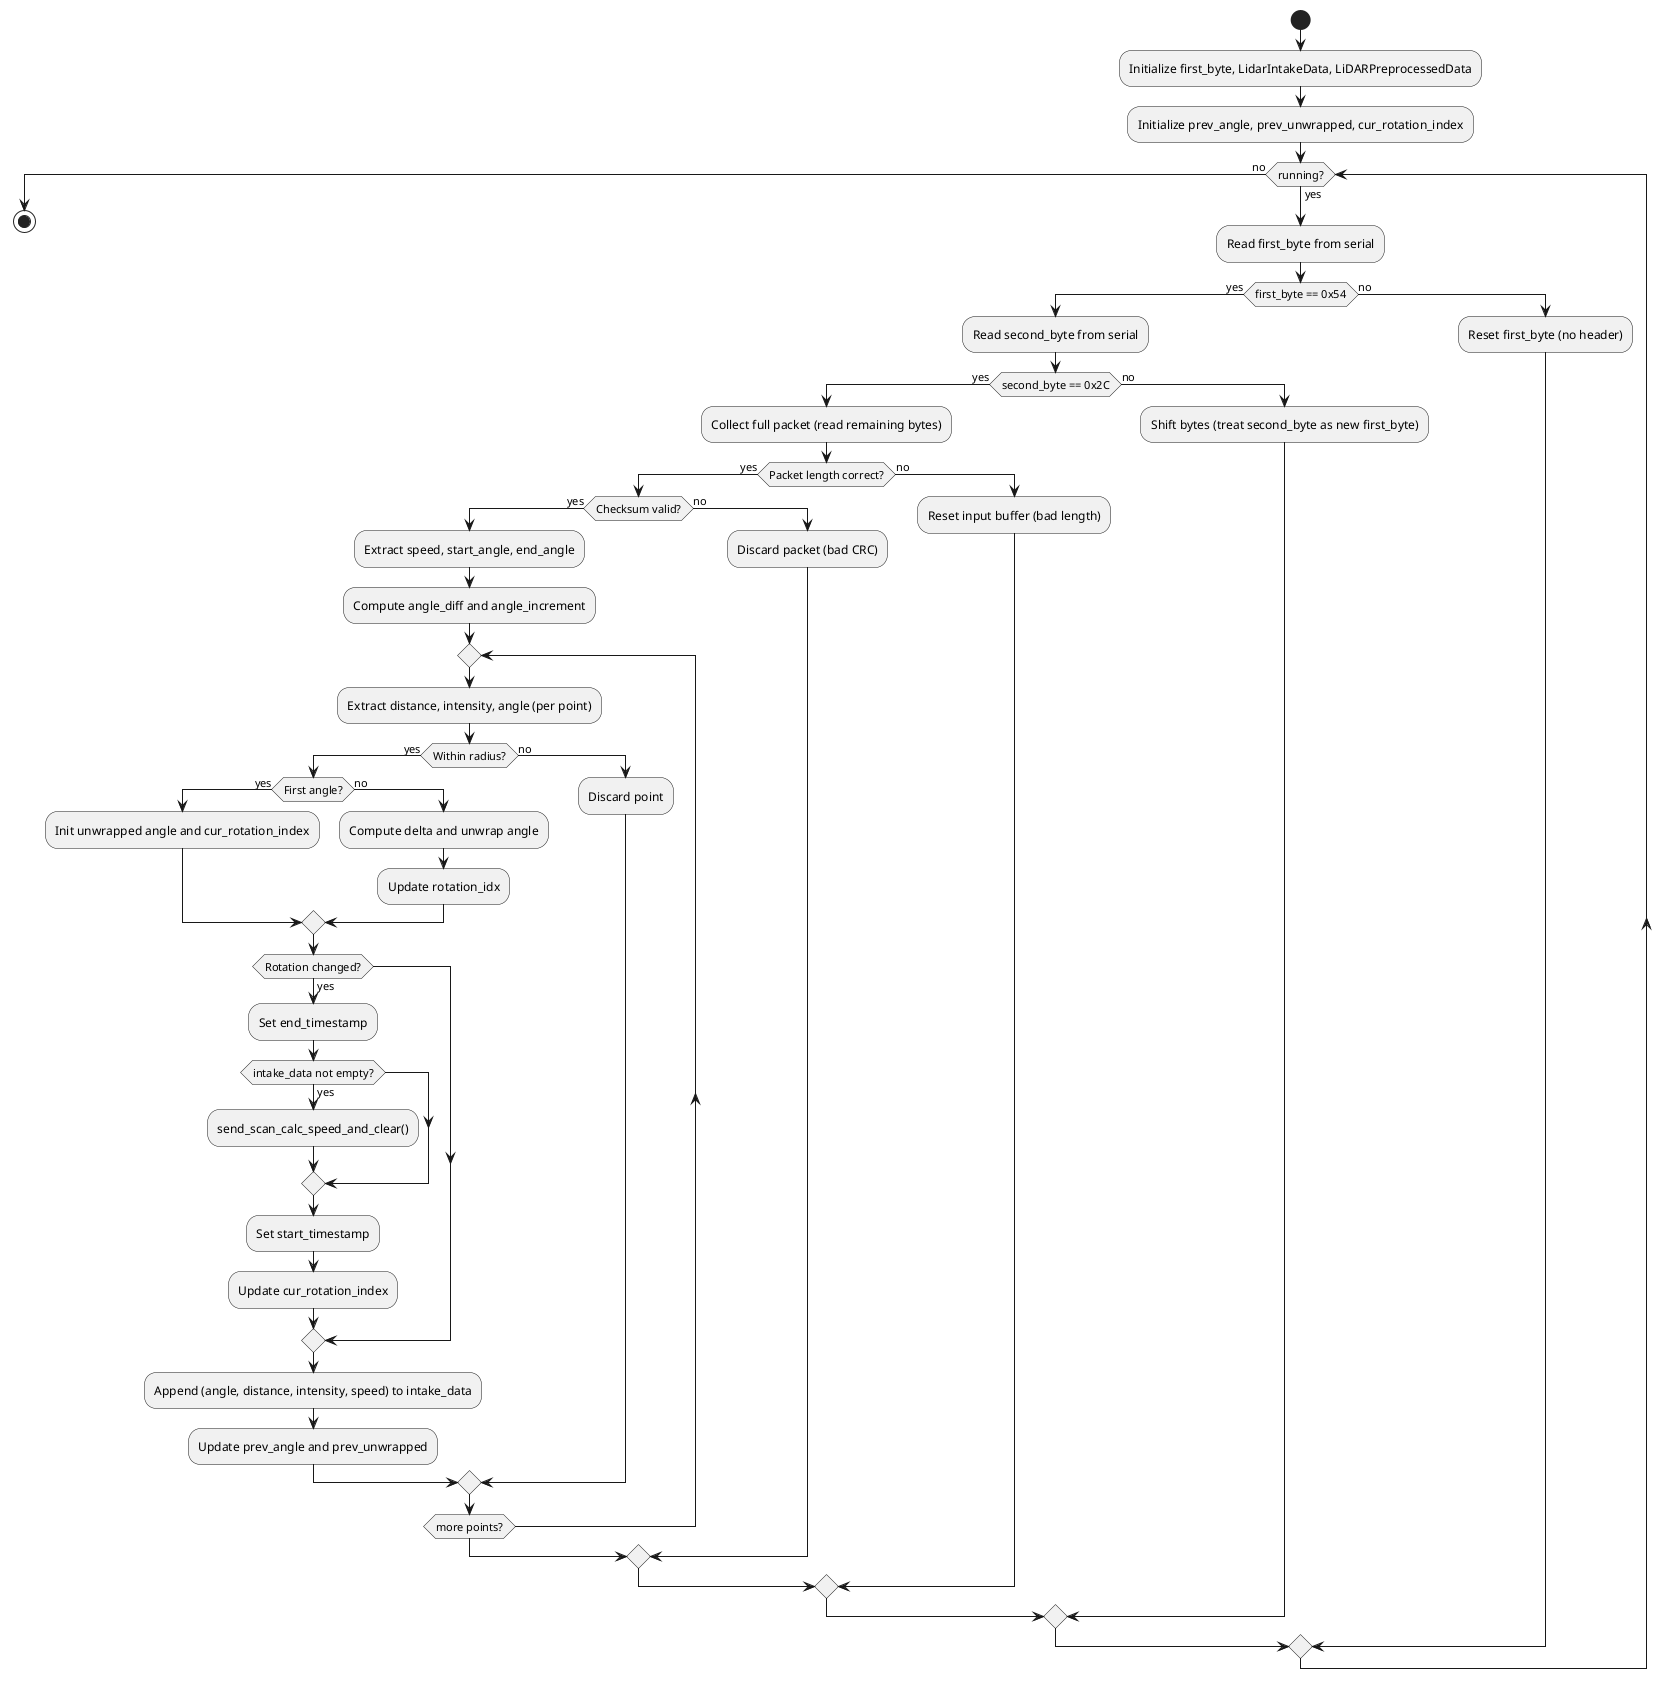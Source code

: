 @startuml
start
:Initialize first_byte, LidarIntakeData, LiDARPreprocessedData;
:Initialize prev_angle, prev_unwrapped, cur_rotation_index;

while (running?) is (yes)
  :Read first_byte from serial;
  if (first_byte == 0x54) then (yes)
    :Read second_byte from serial;
    if (second_byte == 0x2C) then (yes)
      :Collect full packet (read remaining bytes);
      if (Packet length correct?) then (yes)
        if (Checksum valid?) then (yes)
          :Extract speed, start_angle, end_angle;
          :Compute angle_diff and angle_increment;

          repeat
            :Extract distance, intensity, angle (per point);
            if (Within radius?) then (yes)
              if (First angle?) then (yes)
                :Init unwrapped angle and cur_rotation_index;
              else (no)
                :Compute delta and unwrap angle;
                :Update rotation_idx;
              endif

              if (Rotation changed?) then (yes)
                :Set end_timestamp;
                if (intake_data not empty?) then (yes)
                  :send_scan_calc_speed_and_clear();
                endif
                :Set start_timestamp;
                :Update cur_rotation_index;
              endif

              :Append (angle, distance, intensity, speed) to intake_data;
              :Update prev_angle and prev_unwrapped;
            else (no)
              :Discard point;
            endif
          repeat while (more points?)

        else (no)
          :Discard packet (bad CRC);
        endif
      else (no)
        :Reset input buffer (bad length);
      endif
    else (no)
      :Shift bytes (treat second_byte as new first_byte);
    endif
  else (no)
    :Reset first_byte (no header);
  endif
endwhile (no)

stop
@enduml
